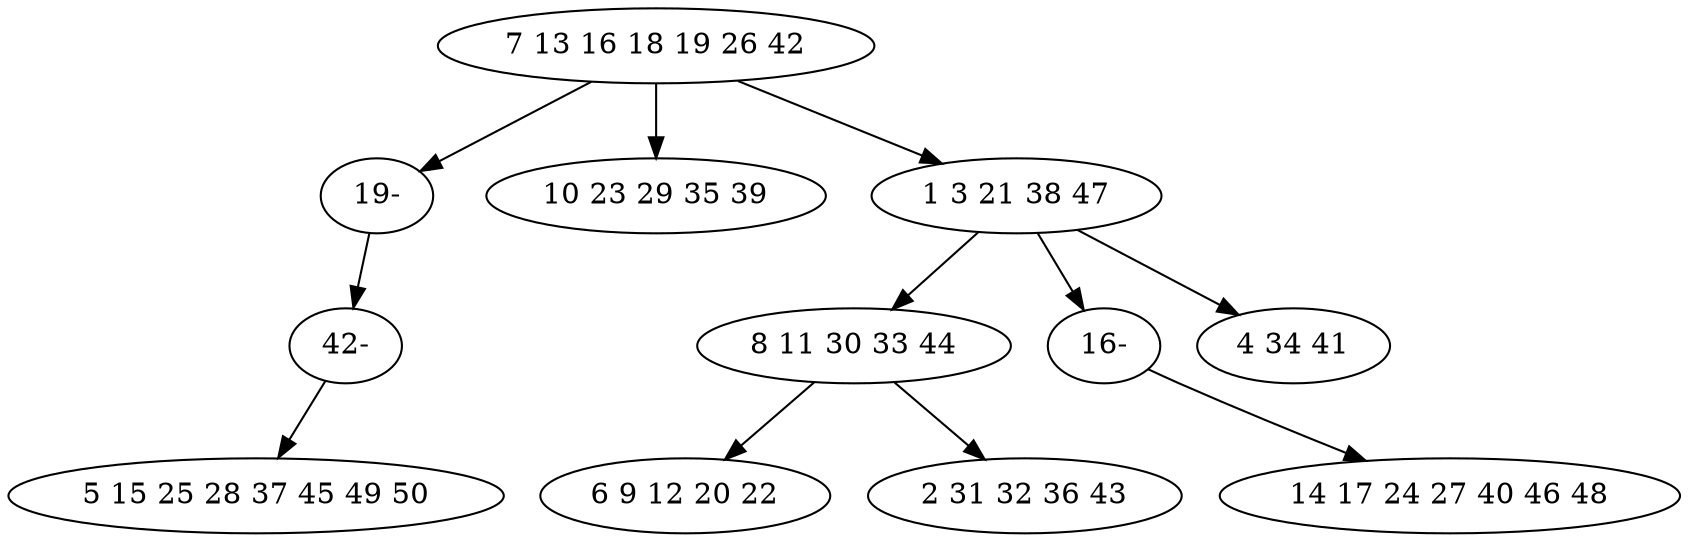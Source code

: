 digraph true_tree {
	"0" -> "9"
	"0" -> "2"
	"0" -> "3"
	"3" -> "4"
	"3" -> "10"
	"4" -> "6"
	"4" -> "7"
	"3" -> "8"
	"9" -> "11"
	"10" -> "5"
	"11" -> "1"
	"0" [label="7 13 16 18 19 26 42"];
	"1" [label="5 15 25 28 37 45 49 50"];
	"2" [label="10 23 29 35 39"];
	"3" [label="1 3 21 38 47"];
	"4" [label="8 11 30 33 44"];
	"5" [label="14 17 24 27 40 46 48"];
	"6" [label="6 9 12 20 22"];
	"7" [label="2 31 32 36 43"];
	"8" [label="4 34 41"];
	"9" [label="19-"];
	"10" [label="16-"];
	"11" [label="42-"];
}
